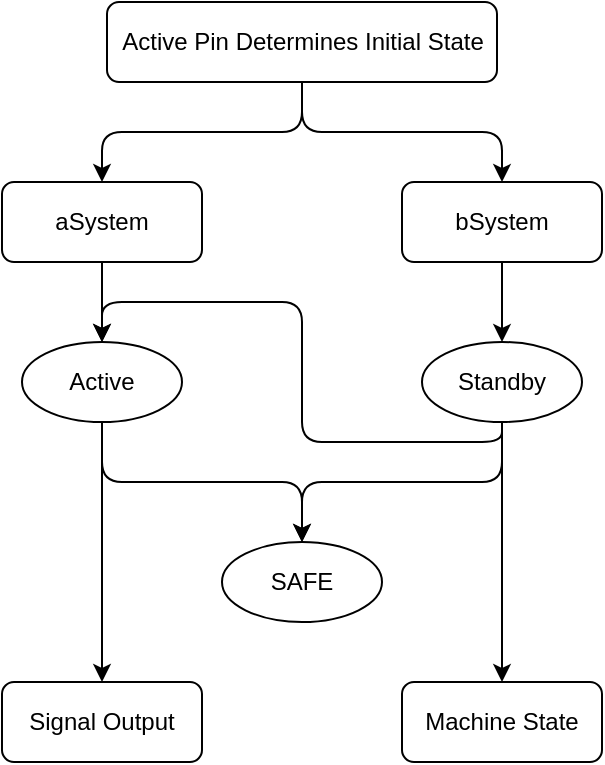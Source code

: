 <mxfile version="24.6.4" type="github">
  <diagram name="페이지-1" id="SrX67_YOaapjG4t2wndC">
    <mxGraphModel dx="1148" dy="587" grid="1" gridSize="10" guides="1" tooltips="1" connect="1" arrows="1" fold="1" page="1" pageScale="1" pageWidth="827" pageHeight="1169" math="0" shadow="0">
      <root>
        <mxCell id="0" />
        <mxCell id="1" parent="0" />
        <mxCell id="iIB5_-QCqgo_1osaThlE-1" value="aSystem" style="rounded=1;whiteSpace=wrap;html=1;" parent="1" vertex="1">
          <mxGeometry x="160" y="160" width="100" height="40" as="geometry" />
        </mxCell>
        <mxCell id="iIB5_-QCqgo_1osaThlE-2" value="bSystem" style="rounded=1;whiteSpace=wrap;html=1;" parent="1" vertex="1">
          <mxGeometry x="360" y="160" width="100" height="40" as="geometry" />
        </mxCell>
        <mxCell id="iIB5_-QCqgo_1osaThlE-3" value="Active" style="ellipse;whiteSpace=wrap;html=1;" parent="1" vertex="1">
          <mxGeometry x="170" y="240" width="80" height="40" as="geometry" />
        </mxCell>
        <mxCell id="iIB5_-QCqgo_1osaThlE-4" value="Standby" style="ellipse;whiteSpace=wrap;html=1;" parent="1" vertex="1">
          <mxGeometry x="370" y="240" width="80" height="40" as="geometry" />
        </mxCell>
        <mxCell id="iIB5_-QCqgo_1osaThlE-5" value="SAFE" style="ellipse;whiteSpace=wrap;html=1;" parent="1" vertex="1">
          <mxGeometry x="270" y="340" width="80" height="40" as="geometry" />
        </mxCell>
        <mxCell id="iIB5_-QCqgo_1osaThlE-6" value="Active Pin Determines Initial State" style="rounded=1;whiteSpace=wrap;html=1;" parent="1" vertex="1">
          <mxGeometry x="212.5" y="70" width="195" height="40" as="geometry" />
        </mxCell>
        <mxCell id="iIB5_-QCqgo_1osaThlE-7" value="Signal Output" style="rounded=1;whiteSpace=wrap;html=1;" parent="1" vertex="1">
          <mxGeometry x="160" y="410" width="100" height="40" as="geometry" />
        </mxCell>
        <mxCell id="iIB5_-QCqgo_1osaThlE-8" value="Machine State" style="rounded=1;whiteSpace=wrap;html=1;" parent="1" vertex="1">
          <mxGeometry x="360" y="410" width="100" height="40" as="geometry" />
        </mxCell>
        <mxCell id="iIB5_-QCqgo_1osaThlE-9" style="edgeStyle=orthogonalEdgeStyle;rounded=1;exitX=0.5;exitY=1;exitDx=0;exitDy=0;entryX=0.5;entryY=0;entryDx=0;entryDy=0;" parent="1" source="iIB5_-QCqgo_1osaThlE-6" target="iIB5_-QCqgo_1osaThlE-1" edge="1">
          <mxGeometry relative="1" as="geometry" />
        </mxCell>
        <mxCell id="iIB5_-QCqgo_1osaThlE-10" style="edgeStyle=orthogonalEdgeStyle;rounded=1;exitX=0.5;exitY=1;exitDx=0;exitDy=0;entryX=0.5;entryY=0;entryDx=0;entryDy=0;" parent="1" source="iIB5_-QCqgo_1osaThlE-6" target="iIB5_-QCqgo_1osaThlE-2" edge="1">
          <mxGeometry relative="1" as="geometry" />
        </mxCell>
        <mxCell id="iIB5_-QCqgo_1osaThlE-11" style="edgeStyle=orthogonalEdgeStyle;rounded=1;exitX=0.5;exitY=1;exitDx=0;exitDy=0;entryX=0.5;entryY=0;entryDx=0;entryDy=0;" parent="1" source="iIB5_-QCqgo_1osaThlE-1" target="iIB5_-QCqgo_1osaThlE-3" edge="1">
          <mxGeometry relative="1" as="geometry" />
        </mxCell>
        <mxCell id="iIB5_-QCqgo_1osaThlE-12" style="edgeStyle=orthogonalEdgeStyle;rounded=1;exitX=0.5;exitY=1;exitDx=0;exitDy=0;entryX=0.5;entryY=0;entryDx=0;entryDy=0;" parent="1" source="iIB5_-QCqgo_1osaThlE-2" target="iIB5_-QCqgo_1osaThlE-4" edge="1">
          <mxGeometry relative="1" as="geometry" />
        </mxCell>
        <mxCell id="iIB5_-QCqgo_1osaThlE-13" style="edgeStyle=orthogonalEdgeStyle;rounded=1;exitX=0.5;exitY=1;exitDx=0;exitDy=0;entryX=0.5;entryY=0;entryDx=0;entryDy=0;" parent="1" source="iIB5_-QCqgo_1osaThlE-3" target="iIB5_-QCqgo_1osaThlE-7" edge="1">
          <mxGeometry relative="1" as="geometry" />
        </mxCell>
        <mxCell id="iIB5_-QCqgo_1osaThlE-14" style="edgeStyle=orthogonalEdgeStyle;rounded=1;exitX=0.5;exitY=1;exitDx=0;exitDy=0;entryX=0.5;entryY=0;entryDx=0;entryDy=0;" parent="1" source="iIB5_-QCqgo_1osaThlE-4" target="iIB5_-QCqgo_1osaThlE-8" edge="1">
          <mxGeometry relative="1" as="geometry" />
        </mxCell>
        <mxCell id="iIB5_-QCqgo_1osaThlE-15" style="edgeStyle=orthogonalEdgeStyle;rounded=1;exitX=0.5;exitY=1;exitDx=0;exitDy=0;entryX=0.5;entryY=0;entryDx=0;entryDy=0;" parent="1" source="iIB5_-QCqgo_1osaThlE-3" target="iIB5_-QCqgo_1osaThlE-5" edge="1">
          <mxGeometry relative="1" as="geometry" />
        </mxCell>
        <mxCell id="iIB5_-QCqgo_1osaThlE-16" style="edgeStyle=orthogonalEdgeStyle;rounded=1;exitX=0.5;exitY=1;exitDx=0;exitDy=0;entryX=0.5;entryY=0;entryDx=0;entryDy=0;" parent="1" source="iIB5_-QCqgo_1osaThlE-4" target="iIB5_-QCqgo_1osaThlE-3" edge="1">
          <mxGeometry relative="1" as="geometry">
            <Array as="points">
              <mxPoint x="410" y="290" />
              <mxPoint x="310" y="290" />
              <mxPoint x="310" y="220" />
              <mxPoint x="210" y="220" />
            </Array>
          </mxGeometry>
        </mxCell>
        <mxCell id="iIB5_-QCqgo_1osaThlE-17" style="edgeStyle=orthogonalEdgeStyle;rounded=1;exitX=0.5;exitY=1;exitDx=0;exitDy=0;entryX=0.5;entryY=0;entryDx=0;entryDy=0;" parent="1" source="iIB5_-QCqgo_1osaThlE-4" target="iIB5_-QCqgo_1osaThlE-5" edge="1">
          <mxGeometry relative="1" as="geometry" />
        </mxCell>
      </root>
    </mxGraphModel>
  </diagram>
</mxfile>
